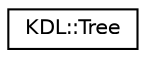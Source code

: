 digraph G
{
  edge [fontname="Helvetica",fontsize="10",labelfontname="Helvetica",labelfontsize="10"];
  node [fontname="Helvetica",fontsize="10",shape=record];
  rankdir=LR;
  Node1 [label="KDL::Tree",height=0.2,width=0.4,color="black", fillcolor="white", style="filled",URL="$d4/d0c/classKDL_1_1Tree.html",tooltip="This class encapsulates a tree kinematic interconnection structure. It is build out of segments..."];
}
